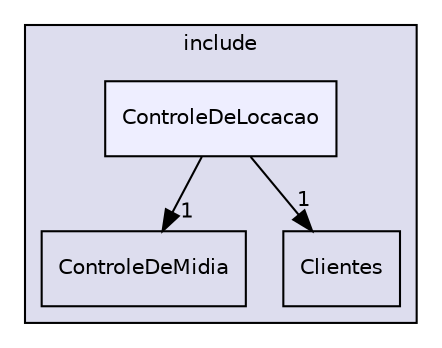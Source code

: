 digraph "include/ControleDeLocacao" {
  compound=true
  node [ fontsize="10", fontname="Helvetica"];
  edge [ labelfontsize="10", labelfontname="Helvetica"];
  subgraph clusterdir_d44c64559bbebec7f509842c48db8b23 {
    graph [ bgcolor="#ddddee", pencolor="black", label="include" fontname="Helvetica", fontsize="10", URL="dir_d44c64559bbebec7f509842c48db8b23.html"]
  dir_805053fb025c36b0844ca6f5f2d4e5a0 [shape=box label="ControleDeMidia" URL="dir_805053fb025c36b0844ca6f5f2d4e5a0.html"];
  dir_ec6a903a0df8b571c0d4f587cbc71316 [shape=box label="Clientes" URL="dir_ec6a903a0df8b571c0d4f587cbc71316.html"];
  dir_ae8947f27a34c7a193b052471f2ba39d [shape=box, label="ControleDeLocacao", style="filled", fillcolor="#eeeeff", pencolor="black", URL="dir_ae8947f27a34c7a193b052471f2ba39d.html"];
  }
  dir_ae8947f27a34c7a193b052471f2ba39d->dir_805053fb025c36b0844ca6f5f2d4e5a0 [headlabel="1", labeldistance=1.5 headhref="dir_000002_000003.html"];
  dir_ae8947f27a34c7a193b052471f2ba39d->dir_ec6a903a0df8b571c0d4f587cbc71316 [headlabel="1", labeldistance=1.5 headhref="dir_000002_000001.html"];
}
